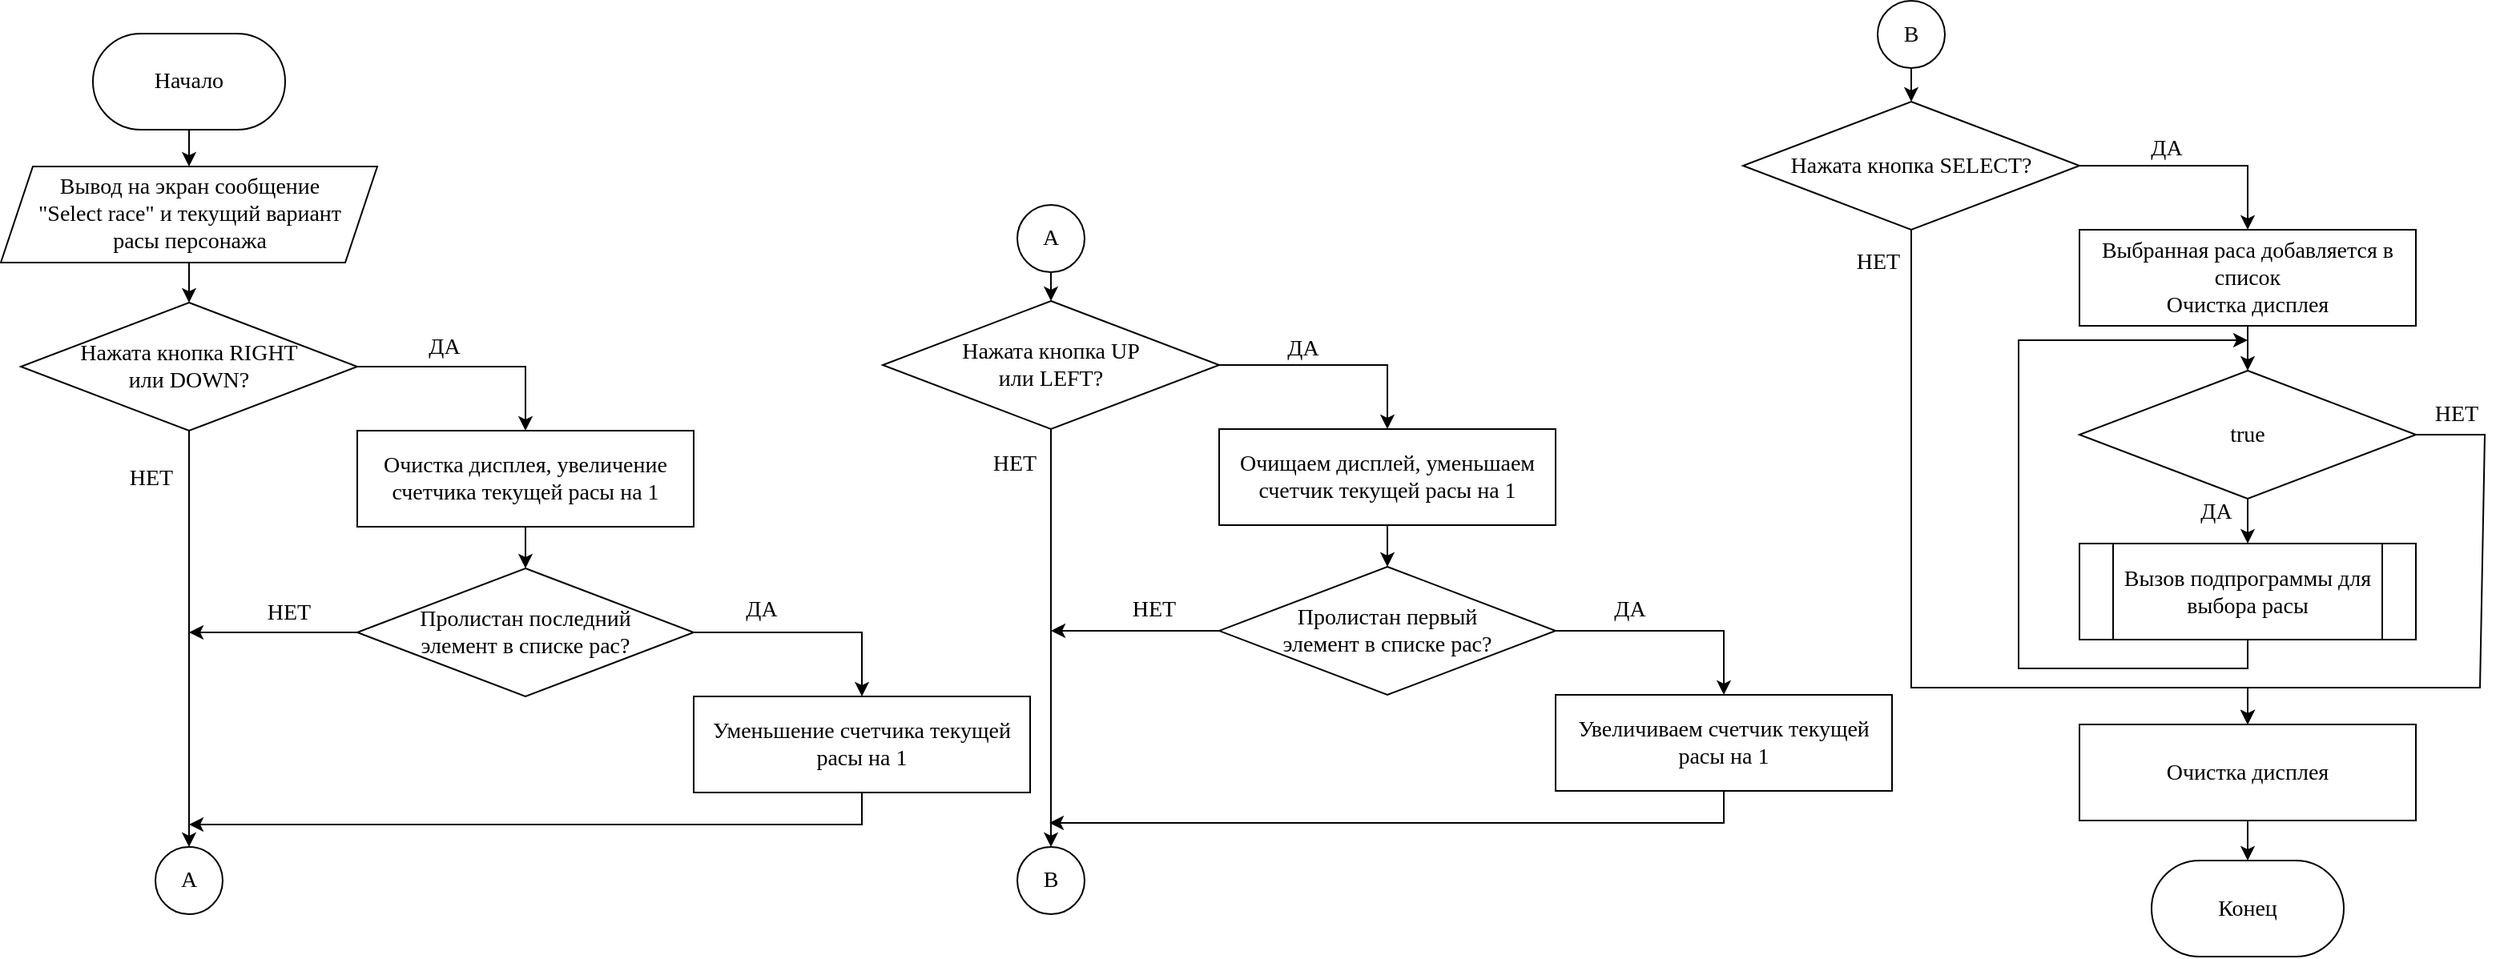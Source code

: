 <mxfile version="21.3.3" type="device">
  <diagram name="Страница 1" id="-F8LM09saLj1jLnm_KLu">
    <mxGraphModel dx="1147" dy="630" grid="0" gridSize="10" guides="1" tooltips="1" connect="1" arrows="1" fold="1" page="1" pageScale="1" pageWidth="1654" pageHeight="1169" math="0" shadow="0">
      <root>
        <mxCell id="0" />
        <mxCell id="1" parent="0" />
        <mxCell id="uqT0VVzFRJ-TRP1SdPcw-1" value="&lt;font style=&quot;font-size: 14px;&quot;&gt;Начало&lt;/font&gt;" style="rounded=1;whiteSpace=wrap;html=1;arcSize=50;fontFamily=Times New Roman;" vertex="1" parent="1">
          <mxGeometry x="71" y="35" width="120" height="60" as="geometry" />
        </mxCell>
        <mxCell id="uqT0VVzFRJ-TRP1SdPcw-2" value="&lt;font style=&quot;font-size: 14px;&quot;&gt;Конец&lt;/font&gt;" style="rounded=1;whiteSpace=wrap;html=1;arcSize=50;fontFamily=Times New Roman;" vertex="1" parent="1">
          <mxGeometry x="1356" y="551.5" width="120" height="60" as="geometry" />
        </mxCell>
        <mxCell id="uqT0VVzFRJ-TRP1SdPcw-3" value="&lt;font style=&quot;font-size: 14px;&quot;&gt;Вывод на экран сообщение&lt;br&gt;&quot;Select race&quot; и текущий вариант&lt;br&gt;расы персонажа&lt;/font&gt;" style="shape=parallelogram;perimeter=parallelogramPerimeter;whiteSpace=wrap;html=1;fixedSize=1;fontFamily=Times New Roman;" vertex="1" parent="1">
          <mxGeometry x="13.5" y="118" width="235" height="60" as="geometry" />
        </mxCell>
        <mxCell id="uqT0VVzFRJ-TRP1SdPcw-4" value="&lt;font style=&quot;font-size: 14px;&quot;&gt;Нажата кнопка RIGHT&lt;br&gt;или DOWN?&lt;/font&gt;" style="rhombus;whiteSpace=wrap;html=1;fontFamily=Times New Roman;" vertex="1" parent="1">
          <mxGeometry x="26" y="203" width="210" height="80" as="geometry" />
        </mxCell>
        <mxCell id="uqT0VVzFRJ-TRP1SdPcw-5" value="&lt;font style=&quot;font-size: 14px;&quot;&gt;Нажата кнопка UP&lt;br&gt;или LEFT?&lt;/font&gt;" style="rhombus;whiteSpace=wrap;html=1;fontFamily=Times New Roman;" vertex="1" parent="1">
          <mxGeometry x="564" y="202" width="210" height="80" as="geometry" />
        </mxCell>
        <mxCell id="uqT0VVzFRJ-TRP1SdPcw-6" value="&lt;font style=&quot;font-size: 14px;&quot;&gt;Нажата кнопка SELECT?&lt;br&gt;&lt;/font&gt;" style="rhombus;whiteSpace=wrap;html=1;fontFamily=Times New Roman;" vertex="1" parent="1">
          <mxGeometry x="1101" y="77.5" width="210" height="80" as="geometry" />
        </mxCell>
        <mxCell id="uqT0VVzFRJ-TRP1SdPcw-7" value="&lt;font style=&quot;font-size: 14px;&quot;&gt;Очистка дисплея, увеличение счетчика текущей расы на 1&lt;/font&gt;" style="rounded=0;whiteSpace=wrap;html=1;fontFamily=Times New Roman;" vertex="1" parent="1">
          <mxGeometry x="236" y="283" width="210" height="60" as="geometry" />
        </mxCell>
        <mxCell id="uqT0VVzFRJ-TRP1SdPcw-8" value="&lt;span style=&quot;font-size: 14px;&quot;&gt;Пролистан последний&lt;br&gt;элемент в списке рас?&lt;/span&gt;" style="rhombus;whiteSpace=wrap;html=1;fontFamily=Times New Roman;" vertex="1" parent="1">
          <mxGeometry x="236" y="369" width="210" height="80" as="geometry" />
        </mxCell>
        <mxCell id="uqT0VVzFRJ-TRP1SdPcw-9" value="&lt;font style=&quot;font-size: 14px;&quot;&gt;Уменьшение счетчика текущей расы на 1&lt;/font&gt;" style="rounded=0;whiteSpace=wrap;html=1;fontFamily=Times New Roman;" vertex="1" parent="1">
          <mxGeometry x="446" y="449" width="210" height="60" as="geometry" />
        </mxCell>
        <mxCell id="uqT0VVzFRJ-TRP1SdPcw-10" value="&lt;font style=&quot;font-size: 14px;&quot;&gt;Очищаем дисплей, уменьшаем счетчик текущей расы на 1&lt;/font&gt;" style="rounded=0;whiteSpace=wrap;html=1;fontFamily=Times New Roman;" vertex="1" parent="1">
          <mxGeometry x="774" y="282" width="210" height="60" as="geometry" />
        </mxCell>
        <mxCell id="uqT0VVzFRJ-TRP1SdPcw-11" value="&lt;span style=&quot;font-size: 14px;&quot;&gt;Пролистан первый&lt;br&gt;элемент в списке рас?&lt;/span&gt;" style="rhombus;whiteSpace=wrap;html=1;fontFamily=Times New Roman;" vertex="1" parent="1">
          <mxGeometry x="774" y="368" width="210" height="80" as="geometry" />
        </mxCell>
        <mxCell id="uqT0VVzFRJ-TRP1SdPcw-12" value="&lt;font style=&quot;font-size: 14px;&quot;&gt;Увеличиваем счетчик текущей расы на 1&lt;/font&gt;" style="rounded=0;whiteSpace=wrap;html=1;fontFamily=Times New Roman;" vertex="1" parent="1">
          <mxGeometry x="984" y="448" width="210" height="60" as="geometry" />
        </mxCell>
        <mxCell id="uqT0VVzFRJ-TRP1SdPcw-13" value="&lt;font style=&quot;font-size: 14px;&quot;&gt;Выбранная раса добавляется в список&lt;br&gt;Очистка дисплея&lt;br&gt;&lt;/font&gt;" style="rounded=0;whiteSpace=wrap;html=1;fontFamily=Times New Roman;" vertex="1" parent="1">
          <mxGeometry x="1311" y="157.5" width="210" height="60" as="geometry" />
        </mxCell>
        <mxCell id="uqT0VVzFRJ-TRP1SdPcw-14" value="&lt;font style=&quot;font-size: 14px;&quot;&gt;true&lt;br&gt;&lt;/font&gt;" style="rhombus;whiteSpace=wrap;html=1;fontFamily=Times New Roman;" vertex="1" parent="1">
          <mxGeometry x="1311" y="245.5" width="210" height="80" as="geometry" />
        </mxCell>
        <mxCell id="uqT0VVzFRJ-TRP1SdPcw-15" value="&lt;font style=&quot;font-size: 14px;&quot;&gt;Вызов подпрограммы для выбора расы&lt;/font&gt;" style="shape=process;whiteSpace=wrap;html=1;backgroundOutline=1;fontFamily=Times New Roman;" vertex="1" parent="1">
          <mxGeometry x="1311" y="353.5" width="210" height="60" as="geometry" />
        </mxCell>
        <mxCell id="uqT0VVzFRJ-TRP1SdPcw-16" value="&lt;font style=&quot;font-size: 14px;&quot;&gt;Очистка дисплея&lt;br&gt;&lt;/font&gt;" style="rounded=0;whiteSpace=wrap;html=1;fontFamily=Times New Roman;" vertex="1" parent="1">
          <mxGeometry x="1311" y="466.5" width="210" height="60" as="geometry" />
        </mxCell>
        <mxCell id="uqT0VVzFRJ-TRP1SdPcw-17" value="" style="endArrow=classic;html=1;rounded=0;exitX=0.5;exitY=1;exitDx=0;exitDy=0;entryX=0.5;entryY=0;entryDx=0;entryDy=0;fontFamily=Times New Roman;" edge="1" parent="1" source="uqT0VVzFRJ-TRP1SdPcw-1" target="uqT0VVzFRJ-TRP1SdPcw-3">
          <mxGeometry width="50" height="50" relative="1" as="geometry">
            <mxPoint x="954" y="468" as="sourcePoint" />
            <mxPoint x="1004" y="418" as="targetPoint" />
          </mxGeometry>
        </mxCell>
        <mxCell id="uqT0VVzFRJ-TRP1SdPcw-18" value="" style="endArrow=classic;html=1;rounded=0;exitX=0.5;exitY=1;exitDx=0;exitDy=0;entryX=0.5;entryY=0;entryDx=0;entryDy=0;fontFamily=Times New Roman;" edge="1" parent="1" source="uqT0VVzFRJ-TRP1SdPcw-3" target="uqT0VVzFRJ-TRP1SdPcw-4">
          <mxGeometry width="50" height="50" relative="1" as="geometry">
            <mxPoint x="729" y="458" as="sourcePoint" />
            <mxPoint x="779" y="408" as="targetPoint" />
          </mxGeometry>
        </mxCell>
        <mxCell id="uqT0VVzFRJ-TRP1SdPcw-19" value="" style="endArrow=classic;html=1;rounded=0;exitX=1;exitY=0.5;exitDx=0;exitDy=0;entryX=0.5;entryY=0;entryDx=0;entryDy=0;fontFamily=Times New Roman;" edge="1" parent="1" source="uqT0VVzFRJ-TRP1SdPcw-4" target="uqT0VVzFRJ-TRP1SdPcw-7">
          <mxGeometry width="50" height="50" relative="1" as="geometry">
            <mxPoint x="729" y="458" as="sourcePoint" />
            <mxPoint x="779" y="408" as="targetPoint" />
            <Array as="points">
              <mxPoint x="341" y="243" />
            </Array>
          </mxGeometry>
        </mxCell>
        <mxCell id="uqT0VVzFRJ-TRP1SdPcw-51" value="&lt;font style=&quot;font-size: 14px;&quot;&gt;ДА&lt;/font&gt;" style="edgeLabel;html=1;align=center;verticalAlign=middle;resizable=0;points=[];fontFamily=Times New Roman;" vertex="1" connectable="0" parent="uqT0VVzFRJ-TRP1SdPcw-19">
          <mxGeometry x="-0.523" y="-1" relative="1" as="geometry">
            <mxPoint x="19" y="-13" as="offset" />
          </mxGeometry>
        </mxCell>
        <mxCell id="uqT0VVzFRJ-TRP1SdPcw-20" value="" style="endArrow=classic;html=1;rounded=0;exitX=0.5;exitY=1;exitDx=0;exitDy=0;entryX=0.5;entryY=0;entryDx=0;entryDy=0;fontFamily=Times New Roman;" edge="1" parent="1" source="uqT0VVzFRJ-TRP1SdPcw-7" target="uqT0VVzFRJ-TRP1SdPcw-8">
          <mxGeometry width="50" height="50" relative="1" as="geometry">
            <mxPoint x="618" y="393" as="sourcePoint" />
            <mxPoint x="668" y="343" as="targetPoint" />
          </mxGeometry>
        </mxCell>
        <mxCell id="uqT0VVzFRJ-TRP1SdPcw-21" value="" style="endArrow=classic;html=1;rounded=0;exitX=1;exitY=0.5;exitDx=0;exitDy=0;entryX=0.5;entryY=0;entryDx=0;entryDy=0;fontFamily=Times New Roman;" edge="1" parent="1" source="uqT0VVzFRJ-TRP1SdPcw-8" target="uqT0VVzFRJ-TRP1SdPcw-9">
          <mxGeometry width="50" height="50" relative="1" as="geometry">
            <mxPoint x="618" y="393" as="sourcePoint" />
            <mxPoint x="668" y="343" as="targetPoint" />
            <Array as="points">
              <mxPoint x="551" y="409" />
            </Array>
          </mxGeometry>
        </mxCell>
        <mxCell id="uqT0VVzFRJ-TRP1SdPcw-22" value="" style="endArrow=classic;html=1;rounded=0;exitX=1;exitY=0.5;exitDx=0;exitDy=0;entryX=0.5;entryY=0;entryDx=0;entryDy=0;fontFamily=Times New Roman;" edge="1" parent="1" source="uqT0VVzFRJ-TRP1SdPcw-5" target="uqT0VVzFRJ-TRP1SdPcw-10">
          <mxGeometry width="50" height="50" relative="1" as="geometry">
            <mxPoint x="597" y="417" as="sourcePoint" />
            <mxPoint x="647" y="367" as="targetPoint" />
            <Array as="points">
              <mxPoint x="879" y="242" />
            </Array>
          </mxGeometry>
        </mxCell>
        <mxCell id="uqT0VVzFRJ-TRP1SdPcw-23" value="" style="endArrow=classic;html=1;rounded=0;exitX=0.5;exitY=1;exitDx=0;exitDy=0;entryX=0.5;entryY=0;entryDx=0;entryDy=0;fontFamily=Times New Roman;" edge="1" parent="1" source="uqT0VVzFRJ-TRP1SdPcw-10" target="uqT0VVzFRJ-TRP1SdPcw-11">
          <mxGeometry width="50" height="50" relative="1" as="geometry">
            <mxPoint x="597" y="417" as="sourcePoint" />
            <mxPoint x="647" y="367" as="targetPoint" />
          </mxGeometry>
        </mxCell>
        <mxCell id="uqT0VVzFRJ-TRP1SdPcw-24" value="" style="endArrow=classic;html=1;rounded=0;exitX=1;exitY=0.5;exitDx=0;exitDy=0;entryX=0.5;entryY=0;entryDx=0;entryDy=0;fontFamily=Times New Roman;" edge="1" parent="1" source="uqT0VVzFRJ-TRP1SdPcw-11" target="uqT0VVzFRJ-TRP1SdPcw-12">
          <mxGeometry width="50" height="50" relative="1" as="geometry">
            <mxPoint x="597" y="417" as="sourcePoint" />
            <mxPoint x="647" y="367" as="targetPoint" />
            <Array as="points">
              <mxPoint x="1089" y="408" />
            </Array>
          </mxGeometry>
        </mxCell>
        <mxCell id="uqT0VVzFRJ-TRP1SdPcw-25" value="" style="endArrow=classic;html=1;rounded=0;exitX=1;exitY=0.5;exitDx=0;exitDy=0;entryX=0.5;entryY=0;entryDx=0;entryDy=0;fontFamily=Times New Roman;" edge="1" parent="1" source="uqT0VVzFRJ-TRP1SdPcw-6" target="uqT0VVzFRJ-TRP1SdPcw-13">
          <mxGeometry width="50" height="50" relative="1" as="geometry">
            <mxPoint x="1125" y="367.5" as="sourcePoint" />
            <mxPoint x="1175" y="317.5" as="targetPoint" />
            <Array as="points">
              <mxPoint x="1416" y="117.5" />
            </Array>
          </mxGeometry>
        </mxCell>
        <mxCell id="uqT0VVzFRJ-TRP1SdPcw-26" value="" style="endArrow=classic;html=1;rounded=0;exitX=0.5;exitY=1;exitDx=0;exitDy=0;entryX=0.5;entryY=0;entryDx=0;entryDy=0;fontFamily=Times New Roman;" edge="1" parent="1" source="uqT0VVzFRJ-TRP1SdPcw-13" target="uqT0VVzFRJ-TRP1SdPcw-14">
          <mxGeometry width="50" height="50" relative="1" as="geometry">
            <mxPoint x="1125" y="367.5" as="sourcePoint" />
            <mxPoint x="1175" y="317.5" as="targetPoint" />
          </mxGeometry>
        </mxCell>
        <mxCell id="uqT0VVzFRJ-TRP1SdPcw-27" value="" style="endArrow=classic;html=1;rounded=0;exitX=0.5;exitY=1;exitDx=0;exitDy=0;entryX=0.5;entryY=0;entryDx=0;entryDy=0;fontFamily=Times New Roman;" edge="1" parent="1" source="uqT0VVzFRJ-TRP1SdPcw-14" target="uqT0VVzFRJ-TRP1SdPcw-15">
          <mxGeometry width="50" height="50" relative="1" as="geometry">
            <mxPoint x="1125" y="367.5" as="sourcePoint" />
            <mxPoint x="1175" y="317.5" as="targetPoint" />
          </mxGeometry>
        </mxCell>
        <mxCell id="uqT0VVzFRJ-TRP1SdPcw-28" value="" style="endArrow=classic;html=1;rounded=0;exitX=0.5;exitY=1;exitDx=0;exitDy=0;fontFamily=Times New Roman;" edge="1" parent="1" source="uqT0VVzFRJ-TRP1SdPcw-15">
          <mxGeometry width="50" height="50" relative="1" as="geometry">
            <mxPoint x="1125" y="367.5" as="sourcePoint" />
            <mxPoint x="1416" y="226.5" as="targetPoint" />
            <Array as="points">
              <mxPoint x="1416" y="431.5" />
              <mxPoint x="1273" y="431.5" />
              <mxPoint x="1273" y="226.5" />
            </Array>
          </mxGeometry>
        </mxCell>
        <mxCell id="uqT0VVzFRJ-TRP1SdPcw-29" value="" style="endArrow=classic;html=1;rounded=0;exitX=1;exitY=0.5;exitDx=0;exitDy=0;entryX=0.5;entryY=0;entryDx=0;entryDy=0;fontFamily=Times New Roman;" edge="1" parent="1" source="uqT0VVzFRJ-TRP1SdPcw-14" target="uqT0VVzFRJ-TRP1SdPcw-16">
          <mxGeometry width="50" height="50" relative="1" as="geometry">
            <mxPoint x="1125" y="367.5" as="sourcePoint" />
            <mxPoint x="1175" y="317.5" as="targetPoint" />
            <Array as="points">
              <mxPoint x="1564" y="285.5" />
              <mxPoint x="1561" y="443.5" />
              <mxPoint x="1416" y="443.5" />
            </Array>
          </mxGeometry>
        </mxCell>
        <mxCell id="uqT0VVzFRJ-TRP1SdPcw-30" value="" style="endArrow=classic;html=1;rounded=0;exitX=0.5;exitY=1;exitDx=0;exitDy=0;entryX=0.5;entryY=0;entryDx=0;entryDy=0;fontFamily=Times New Roman;" edge="1" parent="1" source="uqT0VVzFRJ-TRP1SdPcw-16" target="uqT0VVzFRJ-TRP1SdPcw-2">
          <mxGeometry width="50" height="50" relative="1" as="geometry">
            <mxPoint x="1125" y="367.5" as="sourcePoint" />
            <mxPoint x="1175" y="317.5" as="targetPoint" />
          </mxGeometry>
        </mxCell>
        <mxCell id="uqT0VVzFRJ-TRP1SdPcw-31" value="" style="endArrow=classic;html=1;rounded=0;exitX=0.5;exitY=1;exitDx=0;exitDy=0;entryX=0.5;entryY=0;entryDx=0;entryDy=0;fontFamily=Times New Roman;" edge="1" parent="1" source="uqT0VVzFRJ-TRP1SdPcw-6" target="uqT0VVzFRJ-TRP1SdPcw-16">
          <mxGeometry width="50" height="50" relative="1" as="geometry">
            <mxPoint x="942" y="356.5" as="sourcePoint" />
            <mxPoint x="992" y="306.5" as="targetPoint" />
            <Array as="points">
              <mxPoint x="1206" y="443.5" />
              <mxPoint x="1416" y="443.5" />
            </Array>
          </mxGeometry>
        </mxCell>
        <mxCell id="uqT0VVzFRJ-TRP1SdPcw-32" value="&lt;font style=&quot;font-size: 14px;&quot;&gt;A&lt;/font&gt;" style="ellipse;whiteSpace=wrap;html=1;aspect=fixed;fontFamily=Times New Roman;" vertex="1" parent="1">
          <mxGeometry x="110" y="543" width="42" height="42" as="geometry" />
        </mxCell>
        <mxCell id="uqT0VVzFRJ-TRP1SdPcw-33" value="&lt;font style=&quot;font-size: 14px;&quot;&gt;A&lt;/font&gt;" style="ellipse;whiteSpace=wrap;html=1;aspect=fixed;fontFamily=Times New Roman;" vertex="1" parent="1">
          <mxGeometry x="648" y="142" width="42" height="42" as="geometry" />
        </mxCell>
        <mxCell id="uqT0VVzFRJ-TRP1SdPcw-34" value="&lt;font style=&quot;font-size: 14px;&quot;&gt;B&lt;/font&gt;" style="ellipse;whiteSpace=wrap;html=1;aspect=fixed;fontFamily=Times New Roman;" vertex="1" parent="1">
          <mxGeometry x="648" y="543" width="42" height="42" as="geometry" />
        </mxCell>
        <mxCell id="uqT0VVzFRJ-TRP1SdPcw-35" value="&lt;font style=&quot;font-size: 14px;&quot;&gt;B&lt;/font&gt;" style="ellipse;whiteSpace=wrap;html=1;aspect=fixed;fontFamily=Times New Roman;" vertex="1" parent="1">
          <mxGeometry x="1185" y="14.5" width="42" height="42" as="geometry" />
        </mxCell>
        <mxCell id="uqT0VVzFRJ-TRP1SdPcw-36" value="" style="endArrow=classic;html=1;rounded=0;exitX=0.5;exitY=1;exitDx=0;exitDy=0;fontFamily=Times New Roman;" edge="1" parent="1" source="uqT0VVzFRJ-TRP1SdPcw-9">
          <mxGeometry width="50" height="50" relative="1" as="geometry">
            <mxPoint x="262" y="345" as="sourcePoint" />
            <mxPoint x="131" y="529" as="targetPoint" />
            <Array as="points">
              <mxPoint x="551" y="529" />
              <mxPoint x="131" y="529" />
            </Array>
          </mxGeometry>
        </mxCell>
        <mxCell id="uqT0VVzFRJ-TRP1SdPcw-37" value="" style="endArrow=classic;html=1;rounded=0;exitX=0.5;exitY=1;exitDx=0;exitDy=0;entryX=0.5;entryY=0;entryDx=0;entryDy=0;fontFamily=Times New Roman;" edge="1" parent="1" source="uqT0VVzFRJ-TRP1SdPcw-4" target="uqT0VVzFRJ-TRP1SdPcw-32">
          <mxGeometry width="50" height="50" relative="1" as="geometry">
            <mxPoint x="262" y="345" as="sourcePoint" />
            <mxPoint x="312" y="295" as="targetPoint" />
          </mxGeometry>
        </mxCell>
        <mxCell id="uqT0VVzFRJ-TRP1SdPcw-44" value="&lt;font style=&quot;font-size: 14px;&quot;&gt;НЕТ&lt;/font&gt;" style="edgeLabel;html=1;align=center;verticalAlign=middle;resizable=0;points=[];fontFamily=Times New Roman;" vertex="1" connectable="0" parent="uqT0VVzFRJ-TRP1SdPcw-37">
          <mxGeometry x="-0.755" relative="1" as="geometry">
            <mxPoint x="-24" y="-2" as="offset" />
          </mxGeometry>
        </mxCell>
        <mxCell id="uqT0VVzFRJ-TRP1SdPcw-38" value="" style="endArrow=classic;html=1;rounded=0;exitX=0;exitY=0.5;exitDx=0;exitDy=0;fontFamily=Times New Roman;" edge="1" parent="1" source="uqT0VVzFRJ-TRP1SdPcw-8">
          <mxGeometry width="50" height="50" relative="1" as="geometry">
            <mxPoint x="262" y="345" as="sourcePoint" />
            <mxPoint x="131" y="409" as="targetPoint" />
            <Array as="points" />
          </mxGeometry>
        </mxCell>
        <mxCell id="uqT0VVzFRJ-TRP1SdPcw-39" value="" style="endArrow=classic;html=1;rounded=0;exitX=0.5;exitY=1;exitDx=0;exitDy=0;entryX=0.5;entryY=0;entryDx=0;entryDy=0;fontFamily=Times New Roman;" edge="1" parent="1" source="uqT0VVzFRJ-TRP1SdPcw-33" target="uqT0VVzFRJ-TRP1SdPcw-5">
          <mxGeometry width="50" height="50" relative="1" as="geometry">
            <mxPoint x="621" y="369" as="sourcePoint" />
            <mxPoint x="671" y="319" as="targetPoint" />
          </mxGeometry>
        </mxCell>
        <mxCell id="uqT0VVzFRJ-TRP1SdPcw-40" value="" style="endArrow=classic;html=1;rounded=0;exitX=0.5;exitY=1;exitDx=0;exitDy=0;entryX=0.5;entryY=0;entryDx=0;entryDy=0;fontFamily=Times New Roman;" edge="1" parent="1" source="uqT0VVzFRJ-TRP1SdPcw-5" target="uqT0VVzFRJ-TRP1SdPcw-34">
          <mxGeometry width="50" height="50" relative="1" as="geometry">
            <mxPoint x="621" y="369" as="sourcePoint" />
            <mxPoint x="671" y="319" as="targetPoint" />
          </mxGeometry>
        </mxCell>
        <mxCell id="uqT0VVzFRJ-TRP1SdPcw-41" value="" style="endArrow=classic;html=1;rounded=0;exitX=0;exitY=0.5;exitDx=0;exitDy=0;fontFamily=Times New Roman;" edge="1" parent="1" source="uqT0VVzFRJ-TRP1SdPcw-11">
          <mxGeometry width="50" height="50" relative="1" as="geometry">
            <mxPoint x="642" y="345" as="sourcePoint" />
            <mxPoint x="669" y="408" as="targetPoint" />
            <Array as="points">
              <mxPoint x="669" y="408" />
            </Array>
          </mxGeometry>
        </mxCell>
        <mxCell id="uqT0VVzFRJ-TRP1SdPcw-42" value="" style="endArrow=classic;html=1;rounded=0;exitX=0.5;exitY=1;exitDx=0;exitDy=0;fontFamily=Times New Roman;" edge="1" parent="1" source="uqT0VVzFRJ-TRP1SdPcw-12">
          <mxGeometry width="50" height="50" relative="1" as="geometry">
            <mxPoint x="642" y="345" as="sourcePoint" />
            <mxPoint x="668" y="528" as="targetPoint" />
            <Array as="points">
              <mxPoint x="1089" y="528" />
            </Array>
          </mxGeometry>
        </mxCell>
        <mxCell id="uqT0VVzFRJ-TRP1SdPcw-43" value="" style="endArrow=classic;html=1;rounded=0;exitX=0.5;exitY=1;exitDx=0;exitDy=0;entryX=0.5;entryY=0;entryDx=0;entryDy=0;fontFamily=Times New Roman;" edge="1" parent="1" source="uqT0VVzFRJ-TRP1SdPcw-35" target="uqT0VVzFRJ-TRP1SdPcw-6">
          <mxGeometry width="50" height="50" relative="1" as="geometry">
            <mxPoint x="1092" y="347.5" as="sourcePoint" />
            <mxPoint x="1142" y="297.5" as="targetPoint" />
          </mxGeometry>
        </mxCell>
        <mxCell id="uqT0VVzFRJ-TRP1SdPcw-45" value="&lt;font style=&quot;font-size: 14px;&quot;&gt;НЕТ&lt;/font&gt;" style="edgeLabel;html=1;align=center;verticalAlign=middle;resizable=0;points=[];fontFamily=Times New Roman;" vertex="1" connectable="0" parent="1">
          <mxGeometry x="193" y="397" as="geometry" />
        </mxCell>
        <mxCell id="uqT0VVzFRJ-TRP1SdPcw-46" value="&lt;font style=&quot;font-size: 14px;&quot;&gt;НЕТ&lt;/font&gt;" style="edgeLabel;html=1;align=center;verticalAlign=middle;resizable=0;points=[];fontFamily=Times New Roman;" vertex="1" connectable="0" parent="1">
          <mxGeometry x="158" y="325.5" as="geometry">
            <mxPoint x="488" y="-22" as="offset" />
          </mxGeometry>
        </mxCell>
        <mxCell id="uqT0VVzFRJ-TRP1SdPcw-47" value="&lt;font style=&quot;font-size: 14px;&quot;&gt;НЕТ&lt;/font&gt;" style="edgeLabel;html=1;align=center;verticalAlign=middle;resizable=0;points=[];fontFamily=Times New Roman;" vertex="1" connectable="0" parent="1">
          <mxGeometry x="140" y="349" as="geometry">
            <mxPoint x="593" y="46" as="offset" />
          </mxGeometry>
        </mxCell>
        <mxCell id="uqT0VVzFRJ-TRP1SdPcw-48" value="&lt;font style=&quot;font-size: 14px;&quot;&gt;НЕТ&lt;/font&gt;" style="edgeLabel;html=1;align=center;verticalAlign=middle;resizable=0;points=[];fontFamily=Times New Roman;" vertex="1" connectable="0" parent="1">
          <mxGeometry x="1185" y="178" as="geometry" />
        </mxCell>
        <mxCell id="uqT0VVzFRJ-TRP1SdPcw-49" value="&lt;font style=&quot;font-size: 14px;&quot;&gt;НЕТ&lt;/font&gt;" style="edgeLabel;html=1;align=center;verticalAlign=middle;resizable=0;points=[];fontFamily=Times New Roman;" vertex="1" connectable="0" parent="1">
          <mxGeometry x="1546" y="273" as="geometry" />
        </mxCell>
        <mxCell id="uqT0VVzFRJ-TRP1SdPcw-52" value="&lt;font style=&quot;font-size: 14px;&quot;&gt;ДА&lt;/font&gt;" style="edgeLabel;html=1;align=center;verticalAlign=middle;resizable=0;points=[];fontFamily=Times New Roman;" vertex="1" connectable="0" parent="1">
          <mxGeometry x="299.4" y="241" as="geometry">
            <mxPoint x="188" y="154" as="offset" />
          </mxGeometry>
        </mxCell>
        <mxCell id="uqT0VVzFRJ-TRP1SdPcw-53" value="&lt;font style=&quot;font-size: 14px;&quot;&gt;ДА&lt;/font&gt;" style="edgeLabel;html=1;align=center;verticalAlign=middle;resizable=0;points=[];fontFamily=Times New Roman;" vertex="1" connectable="0" parent="1">
          <mxGeometry x="309.4" y="253" as="geometry">
            <mxPoint x="516" y="-21" as="offset" />
          </mxGeometry>
        </mxCell>
        <mxCell id="uqT0VVzFRJ-TRP1SdPcw-56" value="&lt;font style=&quot;font-size: 14px;&quot;&gt;ДА&lt;/font&gt;" style="edgeLabel;html=1;align=center;verticalAlign=middle;resizable=0;points=[];fontFamily=Times New Roman;" vertex="1" connectable="0" parent="1">
          <mxGeometry x="320.0" y="268" as="geometry">
            <mxPoint x="710" y="127" as="offset" />
          </mxGeometry>
        </mxCell>
        <mxCell id="uqT0VVzFRJ-TRP1SdPcw-57" value="&lt;font style=&quot;font-size: 14px;&quot;&gt;ДА&lt;/font&gt;" style="edgeLabel;html=1;align=center;verticalAlign=middle;resizable=0;points=[];fontFamily=Times New Roman;" vertex="1" connectable="0" parent="1">
          <mxGeometry x="339.4" y="281" as="geometry">
            <mxPoint x="1025" y="-174" as="offset" />
          </mxGeometry>
        </mxCell>
        <mxCell id="uqT0VVzFRJ-TRP1SdPcw-58" value="&lt;font style=&quot;font-size: 14px;&quot;&gt;ДА&lt;/font&gt;" style="edgeLabel;html=1;align=center;verticalAlign=middle;resizable=0;points=[];fontFamily=Times New Roman;" vertex="1" connectable="0" parent="1">
          <mxGeometry x="1396" y="334" as="geometry" />
        </mxCell>
      </root>
    </mxGraphModel>
  </diagram>
</mxfile>

